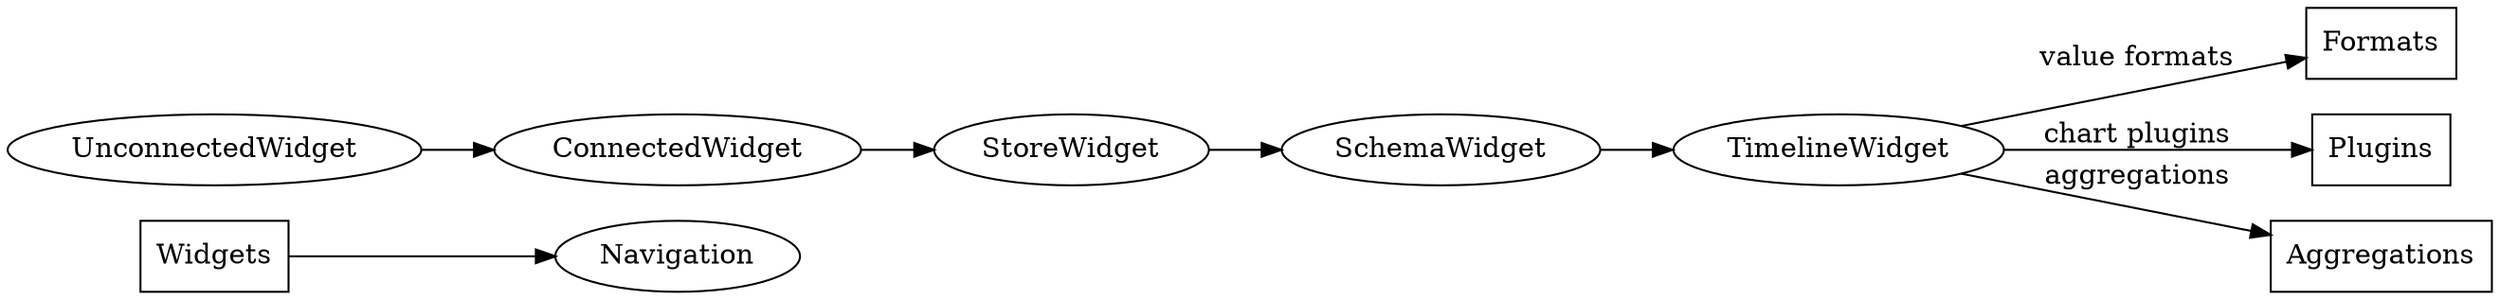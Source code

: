 digraph Components {
    rankdir=LR;

    Widgets [shape=box]
    UnconnectedWidget -> ConnectedWidget
    ConnectedWidget -> StoreWidget
    StoreWidget -> SchemaWidget
    SchemaWidget -> TimelineWidget

    Widgets -> Navigation
    Navigation [shape=ellipse]

    TimelineWidget -> Formats [label="value formats"]
    Formats [shape=box];

    TimelineWidget -> Plugins [label="chart plugins"]
    Plugins [shape=box]

    TimelineWidget -> Aggregations [label="aggregations"]
    Aggregations [shape=box]
}